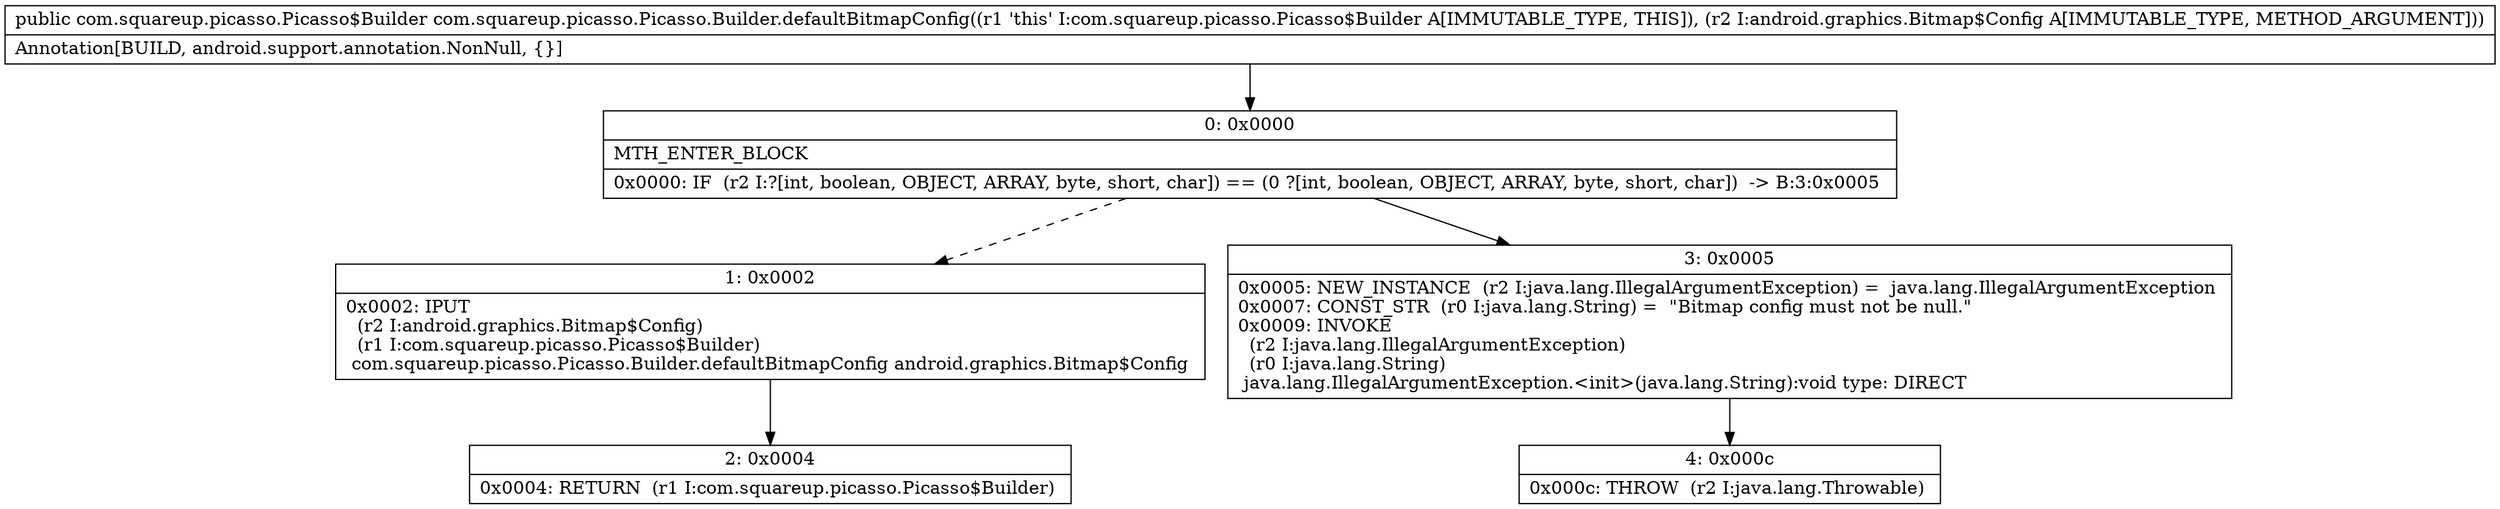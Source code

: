 digraph "CFG forcom.squareup.picasso.Picasso.Builder.defaultBitmapConfig(Landroid\/graphics\/Bitmap$Config;)Lcom\/squareup\/picasso\/Picasso$Builder;" {
Node_0 [shape=record,label="{0\:\ 0x0000|MTH_ENTER_BLOCK\l|0x0000: IF  (r2 I:?[int, boolean, OBJECT, ARRAY, byte, short, char]) == (0 ?[int, boolean, OBJECT, ARRAY, byte, short, char])  \-\> B:3:0x0005 \l}"];
Node_1 [shape=record,label="{1\:\ 0x0002|0x0002: IPUT  \l  (r2 I:android.graphics.Bitmap$Config)\l  (r1 I:com.squareup.picasso.Picasso$Builder)\l com.squareup.picasso.Picasso.Builder.defaultBitmapConfig android.graphics.Bitmap$Config \l}"];
Node_2 [shape=record,label="{2\:\ 0x0004|0x0004: RETURN  (r1 I:com.squareup.picasso.Picasso$Builder) \l}"];
Node_3 [shape=record,label="{3\:\ 0x0005|0x0005: NEW_INSTANCE  (r2 I:java.lang.IllegalArgumentException) =  java.lang.IllegalArgumentException \l0x0007: CONST_STR  (r0 I:java.lang.String) =  \"Bitmap config must not be null.\" \l0x0009: INVOKE  \l  (r2 I:java.lang.IllegalArgumentException)\l  (r0 I:java.lang.String)\l java.lang.IllegalArgumentException.\<init\>(java.lang.String):void type: DIRECT \l}"];
Node_4 [shape=record,label="{4\:\ 0x000c|0x000c: THROW  (r2 I:java.lang.Throwable) \l}"];
MethodNode[shape=record,label="{public com.squareup.picasso.Picasso$Builder com.squareup.picasso.Picasso.Builder.defaultBitmapConfig((r1 'this' I:com.squareup.picasso.Picasso$Builder A[IMMUTABLE_TYPE, THIS]), (r2 I:android.graphics.Bitmap$Config A[IMMUTABLE_TYPE, METHOD_ARGUMENT]))  | Annotation[BUILD, android.support.annotation.NonNull, \{\}]\l}"];
MethodNode -> Node_0;
Node_0 -> Node_1[style=dashed];
Node_0 -> Node_3;
Node_1 -> Node_2;
Node_3 -> Node_4;
}

